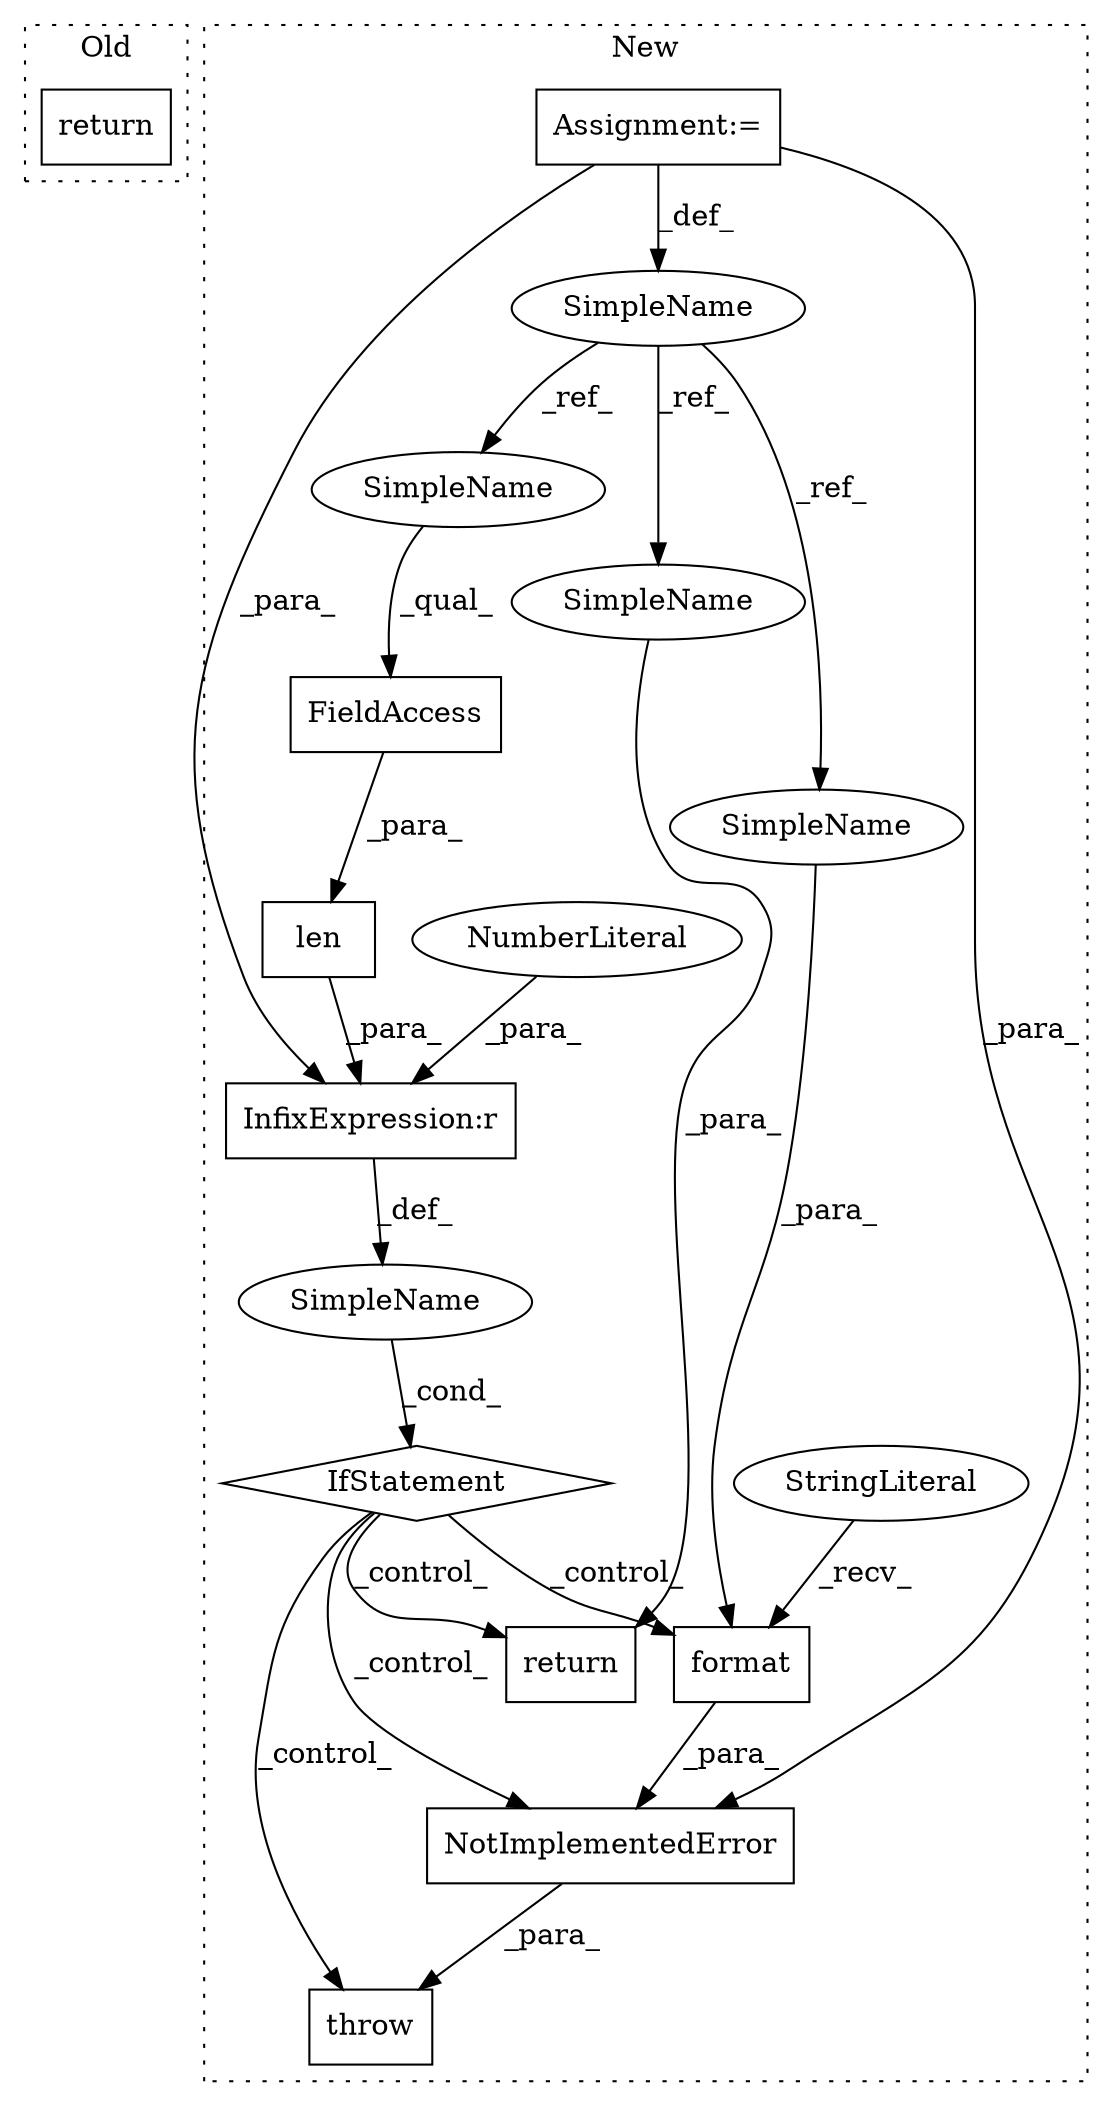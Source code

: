 digraph G {
subgraph cluster0 {
1 [label="return" a="41" s="1193" l="7" shape="box"];
label = "Old";
style="dotted";
}
subgraph cluster1 {
2 [label="len" a="32" s="1515,1537" l="4,1" shape="box"];
3 [label="IfStatement" a="25" s="1511,1542" l="4,2" shape="diamond"];
4 [label="InfixExpression:r" a="27" s="1538" l="3" shape="box"];
5 [label="NumberLiteral" a="34" s="1541" l="1" shape="ellipse"];
6 [label="SimpleName" a="42" s="" l="" shape="ellipse"];
7 [label="return" a="41" s="1683" l="7" shape="box"];
8 [label="Assignment:=" a="7" s="1482" l="1" shape="box"];
9 [label="format" a="32" s="1650,1669" l="7,1" shape="box"];
10 [label="throw" a="53" s="1552" l="6" shape="box"];
11 [label="FieldAccess" a="22" s="1519" l="18" shape="box"];
12 [label="SimpleName" a="42" s="1470" l="12" shape="ellipse"];
13 [label="NotImplementedError" a="32" s="1558,1670" l="20,1" shape="box"];
14 [label="StringLiteral" a="45" s="1578" l="71" shape="ellipse"];
15 [label="SimpleName" a="42" s="1657" l="12" shape="ellipse"];
16 [label="SimpleName" a="42" s="1519" l="12" shape="ellipse"];
17 [label="SimpleName" a="42" s="1690" l="12" shape="ellipse"];
label = "New";
style="dotted";
}
2 -> 4 [label="_para_"];
3 -> 10 [label="_control_"];
3 -> 7 [label="_control_"];
3 -> 9 [label="_control_"];
3 -> 13 [label="_control_"];
4 -> 6 [label="_def_"];
5 -> 4 [label="_para_"];
6 -> 3 [label="_cond_"];
8 -> 12 [label="_def_"];
8 -> 4 [label="_para_"];
8 -> 13 [label="_para_"];
9 -> 13 [label="_para_"];
11 -> 2 [label="_para_"];
12 -> 17 [label="_ref_"];
12 -> 16 [label="_ref_"];
12 -> 15 [label="_ref_"];
13 -> 10 [label="_para_"];
14 -> 9 [label="_recv_"];
15 -> 9 [label="_para_"];
16 -> 11 [label="_qual_"];
17 -> 7 [label="_para_"];
}